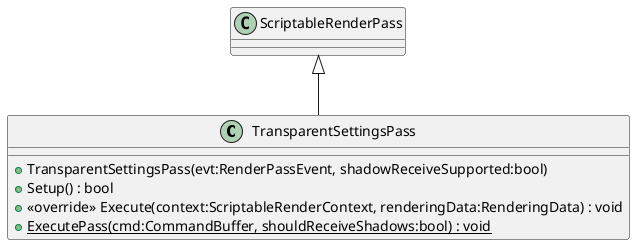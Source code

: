 @startuml
class TransparentSettingsPass {
    + TransparentSettingsPass(evt:RenderPassEvent, shadowReceiveSupported:bool)
    + Setup() : bool
    + <<override>> Execute(context:ScriptableRenderContext, renderingData:RenderingData) : void
    + {static} ExecutePass(cmd:CommandBuffer, shouldReceiveShadows:bool) : void
}
ScriptableRenderPass <|-- TransparentSettingsPass
@enduml
